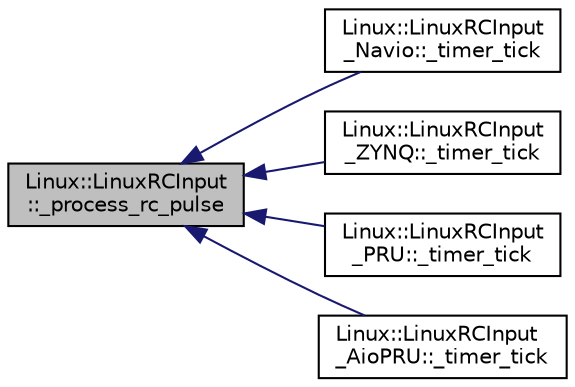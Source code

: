 digraph "Linux::LinuxRCInput::_process_rc_pulse"
{
 // INTERACTIVE_SVG=YES
  edge [fontname="Helvetica",fontsize="10",labelfontname="Helvetica",labelfontsize="10"];
  node [fontname="Helvetica",fontsize="10",shape=record];
  rankdir="LR";
  Node1 [label="Linux::LinuxRCInput\l::_process_rc_pulse",height=0.2,width=0.4,color="black", fillcolor="grey75", style="filled" fontcolor="black"];
  Node1 -> Node2 [dir="back",color="midnightblue",fontsize="10",style="solid",fontname="Helvetica"];
  Node2 [label="Linux::LinuxRCInput\l_Navio::_timer_tick",height=0.2,width=0.4,color="black", fillcolor="white", style="filled",URL="$classLinux_1_1LinuxRCInput__Navio.html#a59c2db95c339a99f051fb26426c2cf50"];
  Node1 -> Node3 [dir="back",color="midnightblue",fontsize="10",style="solid",fontname="Helvetica"];
  Node3 [label="Linux::LinuxRCInput\l_ZYNQ::_timer_tick",height=0.2,width=0.4,color="black", fillcolor="white", style="filled",URL="$classLinux_1_1LinuxRCInput__ZYNQ.html#a33625c99a8cc5db604ef5b8a4aa9fddd"];
  Node1 -> Node4 [dir="back",color="midnightblue",fontsize="10",style="solid",fontname="Helvetica"];
  Node4 [label="Linux::LinuxRCInput\l_PRU::_timer_tick",height=0.2,width=0.4,color="black", fillcolor="white", style="filled",URL="$classLinux_1_1LinuxRCInput__PRU.html#a1e30e9faaee05771f4f1d60af53a1171"];
  Node1 -> Node5 [dir="back",color="midnightblue",fontsize="10",style="solid",fontname="Helvetica"];
  Node5 [label="Linux::LinuxRCInput\l_AioPRU::_timer_tick",height=0.2,width=0.4,color="black", fillcolor="white", style="filled",URL="$classLinux_1_1LinuxRCInput__AioPRU.html#aa08cf9bc4bcbfcf2bdd8c388554c7a0c"];
}
